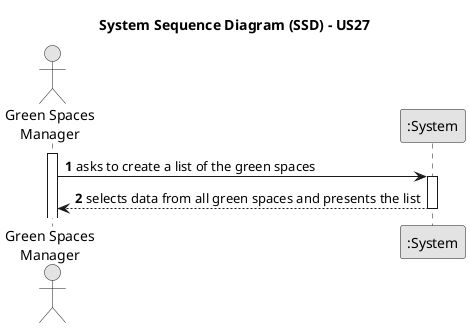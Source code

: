 @startuml
skinparam monochrome true
skinparam packageStyle rectangle
skinparam shadowing false

title System Sequence Diagram (SSD) - US27

autonumber

actor "Green Spaces\nManager" as Employee
participant ":System" as System

activate Employee

    Employee -> System : asks to create a list of the green spaces
    activate System

        System --> Employee : selects data from all green spaces and presents the list
    deactivate System

@enduml